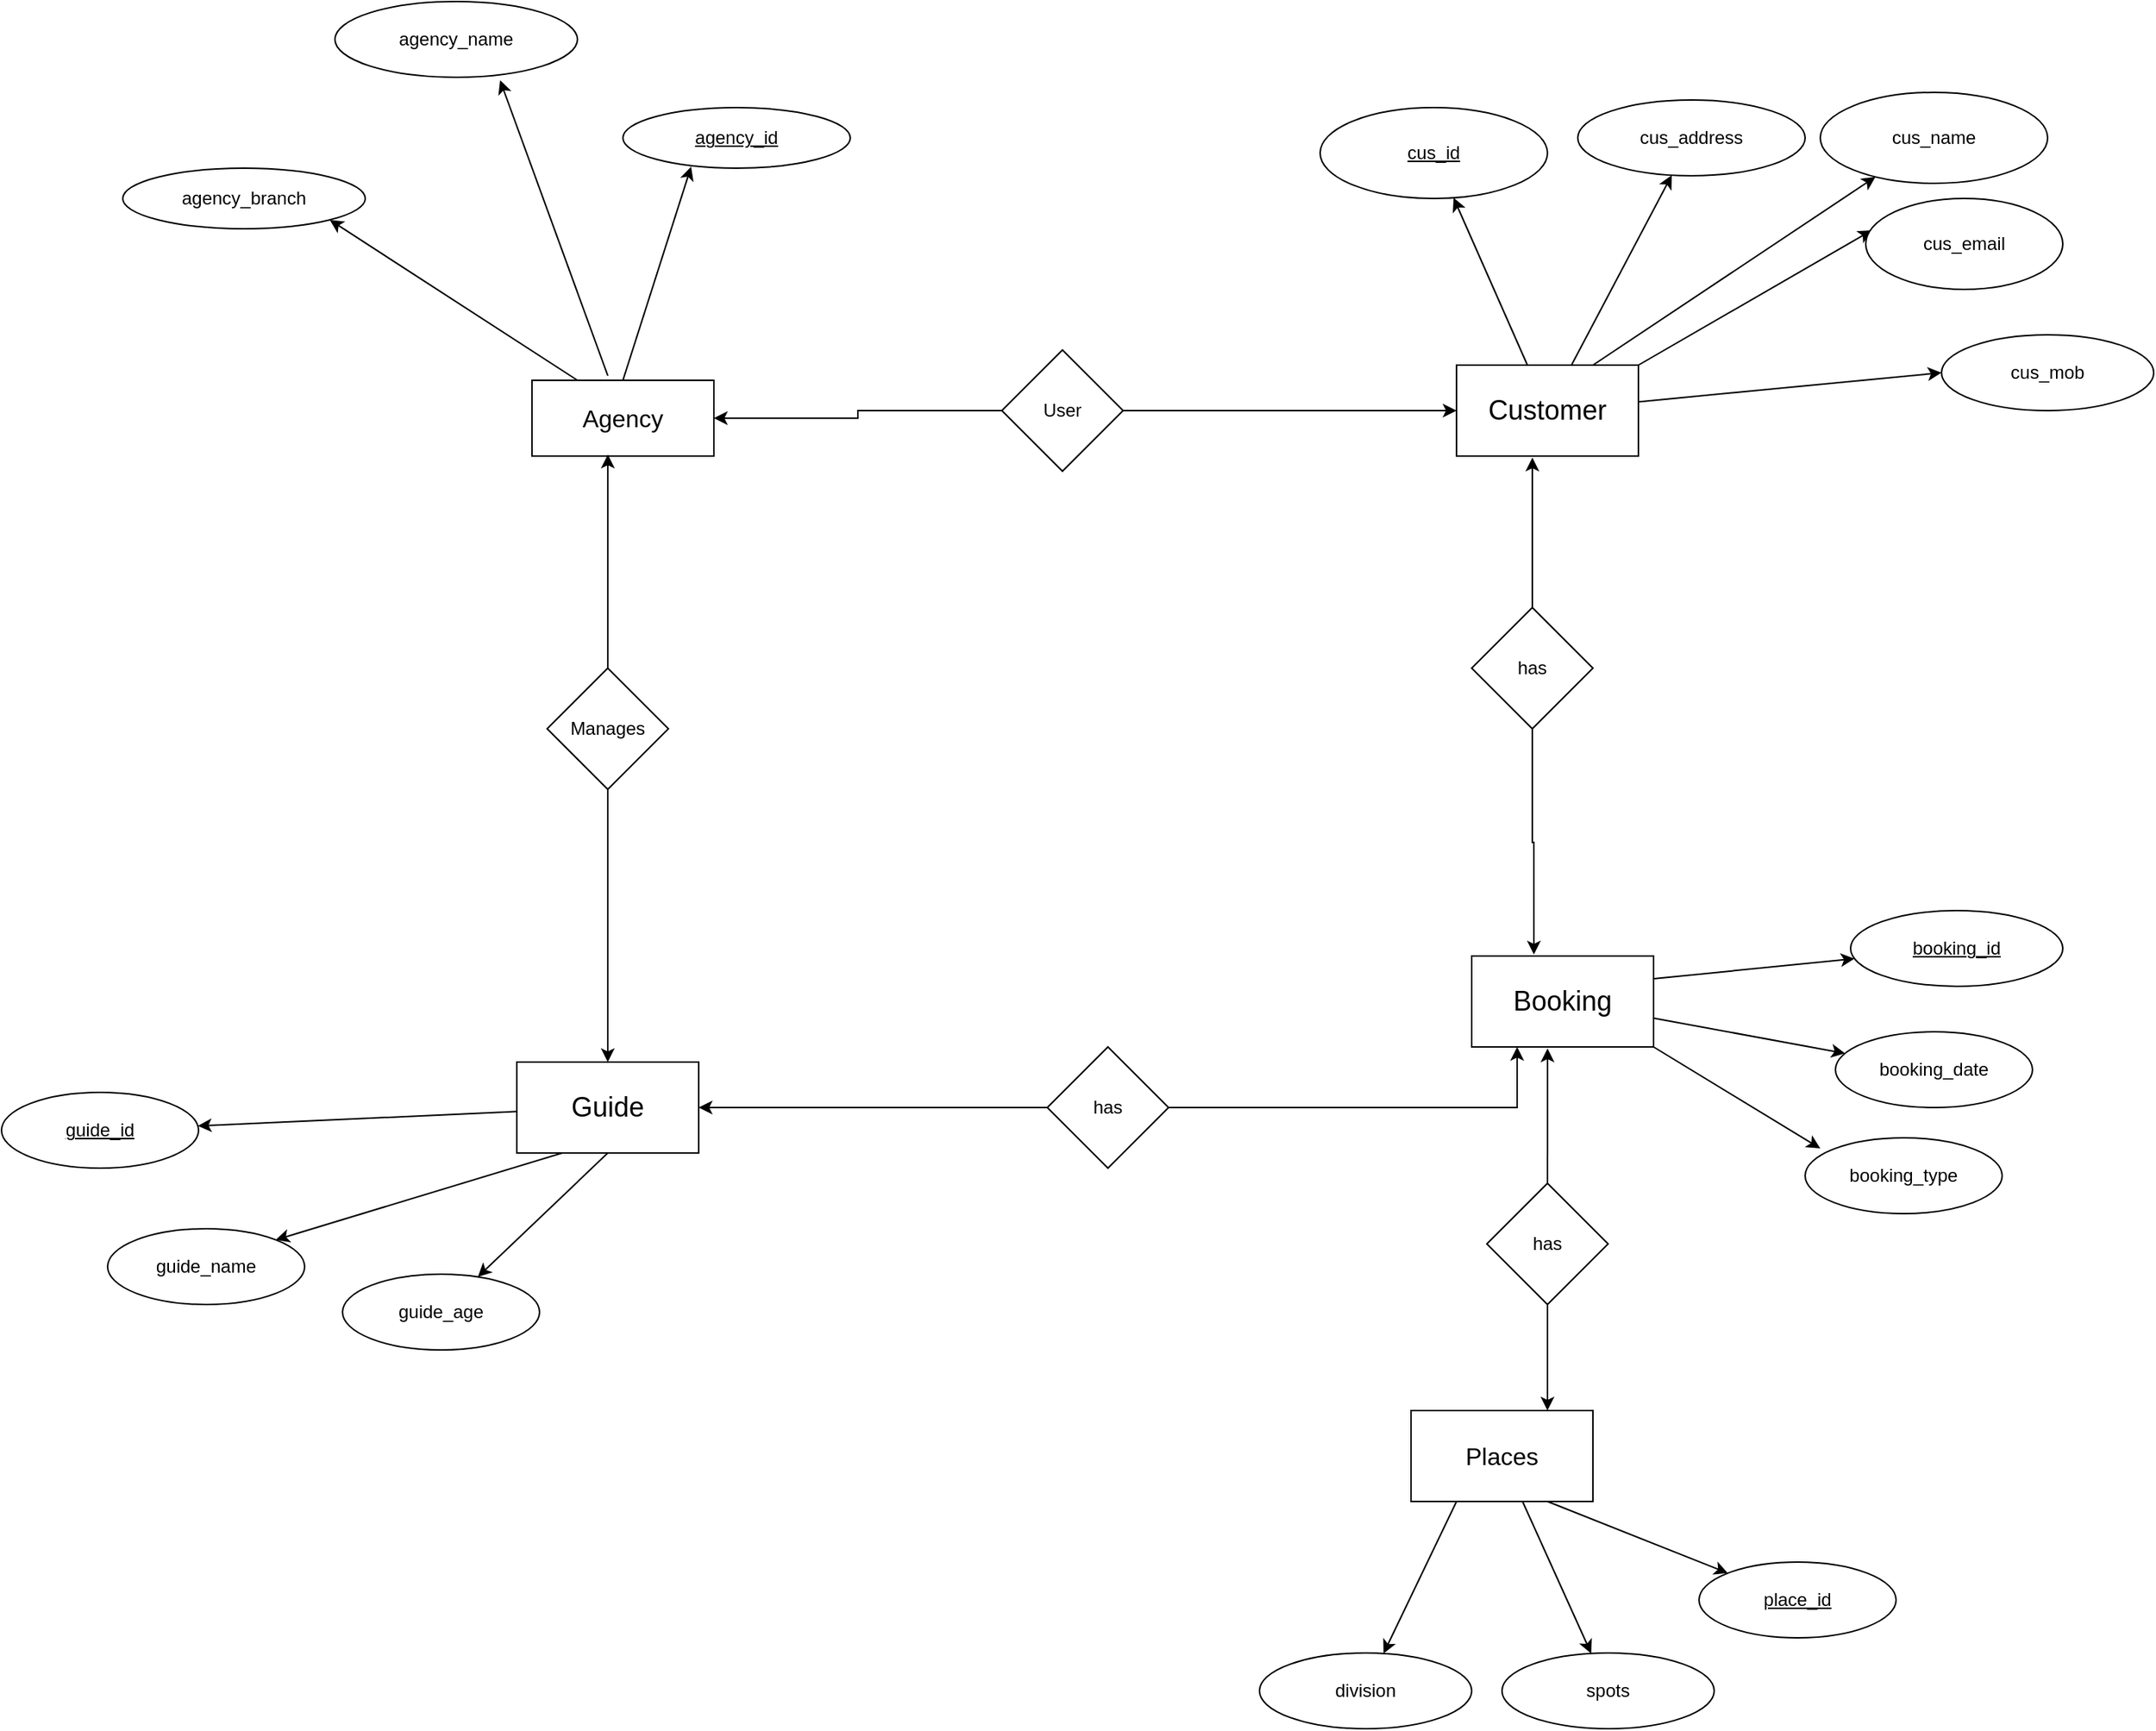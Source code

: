 <mxfile version="13.10.0" type="github"><diagram id="R2lEEEUBdFMjLlhIrx00" name="Page-1"><mxGraphModel dx="1718" dy="1478" grid="1" gridSize="10" guides="1" tooltips="1" connect="1" arrows="1" fold="1" page="1" pageScale="1" pageWidth="850" pageHeight="1100" math="0" shadow="0" extFonts="Permanent Marker^https://fonts.googleapis.com/css?family=Permanent+Marker"><root><mxCell id="0"/><mxCell id="1" parent="0"/><mxCell id="8FfpBqLW-Y-w7XGqkVkU-4" style="edgeStyle=none;rounded=0;orthogonalLoop=1;jettySize=auto;html=1;exitX=0.5;exitY=0;exitDx=0;exitDy=0;entryX=0.3;entryY=0.975;entryDx=0;entryDy=0;entryPerimeter=0;" edge="1" parent="1" source="8FfpBqLW-Y-w7XGqkVkU-1" target="8FfpBqLW-Y-w7XGqkVkU-2"><mxGeometry relative="1" as="geometry"/></mxCell><mxCell id="8FfpBqLW-Y-w7XGqkVkU-7" style="edgeStyle=none;rounded=0;orthogonalLoop=1;jettySize=auto;html=1;entryX=0.681;entryY=1.04;entryDx=0;entryDy=0;entryPerimeter=0;exitX=0.417;exitY=-0.06;exitDx=0;exitDy=0;exitPerimeter=0;" edge="1" parent="1" source="8FfpBqLW-Y-w7XGqkVkU-1" target="8FfpBqLW-Y-w7XGqkVkU-6"><mxGeometry relative="1" as="geometry"/></mxCell><mxCell id="8FfpBqLW-Y-w7XGqkVkU-8" style="edgeStyle=none;rounded=0;orthogonalLoop=1;jettySize=auto;html=1;exitX=0.25;exitY=0;exitDx=0;exitDy=0;entryX=1;entryY=1;entryDx=0;entryDy=0;" edge="1" parent="1" source="8FfpBqLW-Y-w7XGqkVkU-1" target="8FfpBqLW-Y-w7XGqkVkU-5"><mxGeometry relative="1" as="geometry"/></mxCell><mxCell id="8FfpBqLW-Y-w7XGqkVkU-1" value="&lt;div&gt;&lt;font size=&quot;3&quot;&gt;Agency&lt;/font&gt;&lt;/div&gt;" style="rounded=0;whiteSpace=wrap;html=1;" vertex="1" parent="1"><mxGeometry x="100" y="120" width="120" height="50" as="geometry"/></mxCell><mxCell id="8FfpBqLW-Y-w7XGqkVkU-2" value="&lt;u&gt;agency_id&lt;/u&gt;" style="ellipse;whiteSpace=wrap;html=1;" vertex="1" parent="1"><mxGeometry x="160" y="-60" width="150" height="40" as="geometry"/></mxCell><mxCell id="8FfpBqLW-Y-w7XGqkVkU-5" value="agency_branch" style="ellipse;whiteSpace=wrap;html=1;" vertex="1" parent="1"><mxGeometry x="-170" y="-20" width="160" height="40" as="geometry"/></mxCell><mxCell id="8FfpBqLW-Y-w7XGqkVkU-6" value="agency_name" style="ellipse;whiteSpace=wrap;html=1;" vertex="1" parent="1"><mxGeometry x="-30" y="-130" width="160" height="50" as="geometry"/></mxCell><mxCell id="8FfpBqLW-Y-w7XGqkVkU-17" style="edgeStyle=none;rounded=0;orthogonalLoop=1;jettySize=auto;html=1;" edge="1" parent="1" source="8FfpBqLW-Y-w7XGqkVkU-11" target="8FfpBqLW-Y-w7XGqkVkU-13"><mxGeometry relative="1" as="geometry"/></mxCell><mxCell id="8FfpBqLW-Y-w7XGqkVkU-18" style="edgeStyle=none;rounded=0;orthogonalLoop=1;jettySize=auto;html=1;" edge="1" parent="1" source="8FfpBqLW-Y-w7XGqkVkU-11" target="8FfpBqLW-Y-w7XGqkVkU-12"><mxGeometry relative="1" as="geometry"/></mxCell><mxCell id="8FfpBqLW-Y-w7XGqkVkU-19" style="edgeStyle=none;rounded=0;orthogonalLoop=1;jettySize=auto;html=1;exitX=0.75;exitY=0;exitDx=0;exitDy=0;" edge="1" parent="1" source="8FfpBqLW-Y-w7XGqkVkU-11" target="8FfpBqLW-Y-w7XGqkVkU-15"><mxGeometry relative="1" as="geometry"/></mxCell><mxCell id="8FfpBqLW-Y-w7XGqkVkU-20" style="edgeStyle=none;rounded=0;orthogonalLoop=1;jettySize=auto;html=1;exitX=1;exitY=0;exitDx=0;exitDy=0;" edge="1" parent="1" source="8FfpBqLW-Y-w7XGqkVkU-11"><mxGeometry relative="1" as="geometry"><mxPoint x="984" y="21" as="targetPoint"/></mxGeometry></mxCell><mxCell id="8FfpBqLW-Y-w7XGqkVkU-21" style="edgeStyle=none;rounded=0;orthogonalLoop=1;jettySize=auto;html=1;entryX=0;entryY=0.5;entryDx=0;entryDy=0;" edge="1" parent="1" source="8FfpBqLW-Y-w7XGqkVkU-11" target="8FfpBqLW-Y-w7XGqkVkU-16"><mxGeometry relative="1" as="geometry"/></mxCell><mxCell id="8FfpBqLW-Y-w7XGqkVkU-11" value="Customer" style="rounded=0;whiteSpace=wrap;html=1;fontSize=18;" vertex="1" parent="1"><mxGeometry x="710" y="110" width="120" height="60" as="geometry"/></mxCell><mxCell id="8FfpBqLW-Y-w7XGqkVkU-12" value="cus_address" style="ellipse;whiteSpace=wrap;html=1;" vertex="1" parent="1"><mxGeometry x="790" y="-65" width="150" height="50" as="geometry"/></mxCell><mxCell id="8FfpBqLW-Y-w7XGqkVkU-13" value="&lt;u&gt;cus_id&lt;/u&gt;" style="ellipse;whiteSpace=wrap;html=1;" vertex="1" parent="1"><mxGeometry x="620" y="-60" width="150" height="60" as="geometry"/></mxCell><mxCell id="8FfpBqLW-Y-w7XGqkVkU-14" value="cus_email" style="ellipse;whiteSpace=wrap;html=1;" vertex="1" parent="1"><mxGeometry x="980" width="130" height="60" as="geometry"/></mxCell><mxCell id="8FfpBqLW-Y-w7XGqkVkU-15" value="cus_name" style="ellipse;whiteSpace=wrap;html=1;" vertex="1" parent="1"><mxGeometry x="950" y="-70" width="150" height="60" as="geometry"/></mxCell><mxCell id="8FfpBqLW-Y-w7XGqkVkU-16" value="cus_mob" style="ellipse;whiteSpace=wrap;html=1;" vertex="1" parent="1"><mxGeometry x="1030" y="90" width="140" height="50" as="geometry"/></mxCell><mxCell id="8FfpBqLW-Y-w7XGqkVkU-26" style="edgeStyle=none;rounded=0;orthogonalLoop=1;jettySize=auto;html=1;" edge="1" parent="1" source="8FfpBqLW-Y-w7XGqkVkU-22" target="8FfpBqLW-Y-w7XGqkVkU-23"><mxGeometry relative="1" as="geometry"/></mxCell><mxCell id="8FfpBqLW-Y-w7XGqkVkU-28" style="edgeStyle=none;rounded=0;orthogonalLoop=1;jettySize=auto;html=1;exitX=0.5;exitY=1;exitDx=0;exitDy=0;" edge="1" parent="1" source="8FfpBqLW-Y-w7XGqkVkU-22" target="8FfpBqLW-Y-w7XGqkVkU-25"><mxGeometry relative="1" as="geometry"/></mxCell><mxCell id="8FfpBqLW-Y-w7XGqkVkU-29" style="edgeStyle=none;rounded=0;orthogonalLoop=1;jettySize=auto;html=1;exitX=0.25;exitY=1;exitDx=0;exitDy=0;entryX=1;entryY=0;entryDx=0;entryDy=0;" edge="1" parent="1" source="8FfpBqLW-Y-w7XGqkVkU-22" target="8FfpBqLW-Y-w7XGqkVkU-24"><mxGeometry relative="1" as="geometry"/></mxCell><mxCell id="8FfpBqLW-Y-w7XGqkVkU-22" value="Guide" style="rounded=0;whiteSpace=wrap;html=1;fontSize=18;" vertex="1" parent="1"><mxGeometry x="90" y="570" width="120" height="60" as="geometry"/></mxCell><mxCell id="8FfpBqLW-Y-w7XGqkVkU-23" value="&lt;u&gt;guide_id&lt;/u&gt;" style="ellipse;whiteSpace=wrap;html=1;" vertex="1" parent="1"><mxGeometry x="-250" y="590" width="130" height="50" as="geometry"/></mxCell><mxCell id="8FfpBqLW-Y-w7XGqkVkU-24" value="guide_name" style="ellipse;whiteSpace=wrap;html=1;" vertex="1" parent="1"><mxGeometry x="-180" y="680" width="130" height="50" as="geometry"/></mxCell><mxCell id="8FfpBqLW-Y-w7XGqkVkU-25" value="guide_age" style="ellipse;whiteSpace=wrap;html=1;" vertex="1" parent="1"><mxGeometry x="-25" y="710" width="130" height="50" as="geometry"/></mxCell><mxCell id="8FfpBqLW-Y-w7XGqkVkU-35" style="edgeStyle=none;rounded=0;orthogonalLoop=1;jettySize=auto;html=1;" edge="1" parent="1" source="8FfpBqLW-Y-w7XGqkVkU-31" target="8FfpBqLW-Y-w7XGqkVkU-33"><mxGeometry relative="1" as="geometry"/></mxCell><mxCell id="8FfpBqLW-Y-w7XGqkVkU-36" style="edgeStyle=none;rounded=0;orthogonalLoop=1;jettySize=auto;html=1;exitX=1;exitY=0.25;exitDx=0;exitDy=0;" edge="1" parent="1" source="8FfpBqLW-Y-w7XGqkVkU-31" target="8FfpBqLW-Y-w7XGqkVkU-32"><mxGeometry relative="1" as="geometry"/></mxCell><mxCell id="8FfpBqLW-Y-w7XGqkVkU-37" style="edgeStyle=none;rounded=0;orthogonalLoop=1;jettySize=auto;html=1;exitX=1;exitY=1;exitDx=0;exitDy=0;entryX=0.077;entryY=0.14;entryDx=0;entryDy=0;entryPerimeter=0;" edge="1" parent="1" source="8FfpBqLW-Y-w7XGqkVkU-31" target="8FfpBqLW-Y-w7XGqkVkU-34"><mxGeometry relative="1" as="geometry"/></mxCell><mxCell id="8FfpBqLW-Y-w7XGqkVkU-31" value="Booking" style="rounded=0;whiteSpace=wrap;html=1;fontSize=18;" vertex="1" parent="1"><mxGeometry x="720" y="500" width="120" height="60" as="geometry"/></mxCell><mxCell id="8FfpBqLW-Y-w7XGqkVkU-32" value="&lt;u&gt;booking_id&lt;/u&gt;" style="ellipse;whiteSpace=wrap;html=1;" vertex="1" parent="1"><mxGeometry x="970" y="470" width="140" height="50" as="geometry"/></mxCell><mxCell id="8FfpBqLW-Y-w7XGqkVkU-33" value="booking_date" style="ellipse;whiteSpace=wrap;html=1;" vertex="1" parent="1"><mxGeometry x="960" y="550" width="130" height="50" as="geometry"/></mxCell><mxCell id="8FfpBqLW-Y-w7XGqkVkU-34" value="booking_type" style="ellipse;whiteSpace=wrap;html=1;" vertex="1" parent="1"><mxGeometry x="940" y="620" width="130" height="50" as="geometry"/></mxCell><mxCell id="8FfpBqLW-Y-w7XGqkVkU-42" style="edgeStyle=none;rounded=0;orthogonalLoop=1;jettySize=auto;html=1;exitX=0.75;exitY=1;exitDx=0;exitDy=0;entryX=0;entryY=0;entryDx=0;entryDy=0;" edge="1" parent="1" source="8FfpBqLW-Y-w7XGqkVkU-38" target="8FfpBqLW-Y-w7XGqkVkU-39"><mxGeometry relative="1" as="geometry"/></mxCell><mxCell id="8FfpBqLW-Y-w7XGqkVkU-43" style="edgeStyle=none;rounded=0;orthogonalLoop=1;jettySize=auto;html=1;" edge="1" parent="1" source="8FfpBqLW-Y-w7XGqkVkU-38" target="8FfpBqLW-Y-w7XGqkVkU-40"><mxGeometry relative="1" as="geometry"/></mxCell><mxCell id="8FfpBqLW-Y-w7XGqkVkU-44" style="edgeStyle=none;rounded=0;orthogonalLoop=1;jettySize=auto;html=1;exitX=0.25;exitY=1;exitDx=0;exitDy=0;" edge="1" parent="1" source="8FfpBqLW-Y-w7XGqkVkU-38" target="8FfpBqLW-Y-w7XGqkVkU-41"><mxGeometry relative="1" as="geometry"/></mxCell><mxCell id="8FfpBqLW-Y-w7XGqkVkU-38" value="&lt;font size=&quot;3&quot;&gt;Places&lt;/font&gt;" style="rounded=0;whiteSpace=wrap;html=1;" vertex="1" parent="1"><mxGeometry x="680" y="800" width="120" height="60" as="geometry"/></mxCell><mxCell id="8FfpBqLW-Y-w7XGqkVkU-39" value="&lt;u&gt;place_id&lt;/u&gt;" style="ellipse;whiteSpace=wrap;html=1;" vertex="1" parent="1"><mxGeometry x="870" y="900" width="130" height="50" as="geometry"/></mxCell><mxCell id="8FfpBqLW-Y-w7XGqkVkU-40" value="spots" style="ellipse;whiteSpace=wrap;html=1;" vertex="1" parent="1"><mxGeometry x="740" y="960" width="140" height="50" as="geometry"/></mxCell><mxCell id="8FfpBqLW-Y-w7XGqkVkU-41" value="division" style="ellipse;whiteSpace=wrap;html=1;" vertex="1" parent="1"><mxGeometry x="580" y="960" width="140" height="50" as="geometry"/></mxCell><mxCell id="8FfpBqLW-Y-w7XGqkVkU-48" style="edgeStyle=none;rounded=0;orthogonalLoop=1;jettySize=auto;html=1;entryX=0.417;entryY=1.017;entryDx=0;entryDy=0;entryPerimeter=0;" edge="1" parent="1" source="8FfpBqLW-Y-w7XGqkVkU-47" target="8FfpBqLW-Y-w7XGqkVkU-31"><mxGeometry relative="1" as="geometry"/></mxCell><mxCell id="8FfpBqLW-Y-w7XGqkVkU-49" style="edgeStyle=none;rounded=0;orthogonalLoop=1;jettySize=auto;html=1;exitX=0.5;exitY=1;exitDx=0;exitDy=0;entryX=0.75;entryY=0;entryDx=0;entryDy=0;" edge="1" parent="1" source="8FfpBqLW-Y-w7XGqkVkU-47" target="8FfpBqLW-Y-w7XGqkVkU-38"><mxGeometry relative="1" as="geometry"/></mxCell><mxCell id="8FfpBqLW-Y-w7XGqkVkU-47" value="has" style="rhombus;whiteSpace=wrap;html=1;" vertex="1" parent="1"><mxGeometry x="730" y="650" width="80" height="80" as="geometry"/></mxCell><mxCell id="8FfpBqLW-Y-w7XGqkVkU-53" style="edgeStyle=none;rounded=0;orthogonalLoop=1;jettySize=auto;html=1;entryX=1;entryY=0.5;entryDx=0;entryDy=0;" edge="1" parent="1" source="8FfpBqLW-Y-w7XGqkVkU-50" target="8FfpBqLW-Y-w7XGqkVkU-22"><mxGeometry relative="1" as="geometry"/></mxCell><mxCell id="8FfpBqLW-Y-w7XGqkVkU-54" style="edgeStyle=orthogonalEdgeStyle;rounded=0;orthogonalLoop=1;jettySize=auto;html=1;entryX=0.25;entryY=1;entryDx=0;entryDy=0;" edge="1" parent="1" source="8FfpBqLW-Y-w7XGqkVkU-50" target="8FfpBqLW-Y-w7XGqkVkU-31"><mxGeometry relative="1" as="geometry"/></mxCell><mxCell id="8FfpBqLW-Y-w7XGqkVkU-50" value="has" style="rhombus;whiteSpace=wrap;html=1;" vertex="1" parent="1"><mxGeometry x="440" y="560" width="80" height="80" as="geometry"/></mxCell><mxCell id="8FfpBqLW-Y-w7XGqkVkU-56" style="edgeStyle=orthogonalEdgeStyle;rounded=0;orthogonalLoop=1;jettySize=auto;html=1;entryX=0.417;entryY=0.98;entryDx=0;entryDy=0;entryPerimeter=0;" edge="1" parent="1" source="8FfpBqLW-Y-w7XGqkVkU-55" target="8FfpBqLW-Y-w7XGqkVkU-1"><mxGeometry relative="1" as="geometry"/></mxCell><mxCell id="8FfpBqLW-Y-w7XGqkVkU-57" style="edgeStyle=orthogonalEdgeStyle;rounded=0;orthogonalLoop=1;jettySize=auto;html=1;entryX=0.5;entryY=0;entryDx=0;entryDy=0;" edge="1" parent="1" source="8FfpBqLW-Y-w7XGqkVkU-55" target="8FfpBqLW-Y-w7XGqkVkU-22"><mxGeometry relative="1" as="geometry"/></mxCell><mxCell id="8FfpBqLW-Y-w7XGqkVkU-55" value="Manages" style="rhombus;whiteSpace=wrap;html=1;" vertex="1" parent="1"><mxGeometry x="110" y="310" width="80" height="80" as="geometry"/></mxCell><mxCell id="8FfpBqLW-Y-w7XGqkVkU-60" style="edgeStyle=orthogonalEdgeStyle;rounded=0;orthogonalLoop=1;jettySize=auto;html=1;entryX=0.417;entryY=1.017;entryDx=0;entryDy=0;entryPerimeter=0;" edge="1" parent="1" source="8FfpBqLW-Y-w7XGqkVkU-58" target="8FfpBqLW-Y-w7XGqkVkU-11"><mxGeometry relative="1" as="geometry"/></mxCell><mxCell id="8FfpBqLW-Y-w7XGqkVkU-62" style="edgeStyle=orthogonalEdgeStyle;rounded=0;orthogonalLoop=1;jettySize=auto;html=1;entryX=0.342;entryY=-0.017;entryDx=0;entryDy=0;entryPerimeter=0;" edge="1" parent="1" source="8FfpBqLW-Y-w7XGqkVkU-58" target="8FfpBqLW-Y-w7XGqkVkU-31"><mxGeometry relative="1" as="geometry"/></mxCell><mxCell id="8FfpBqLW-Y-w7XGqkVkU-58" value="has" style="rhombus;whiteSpace=wrap;html=1;" vertex="1" parent="1"><mxGeometry x="720" y="270" width="80" height="80" as="geometry"/></mxCell><mxCell id="8FfpBqLW-Y-w7XGqkVkU-64" style="edgeStyle=orthogonalEdgeStyle;rounded=0;orthogonalLoop=1;jettySize=auto;html=1;" edge="1" parent="1" source="8FfpBqLW-Y-w7XGqkVkU-63"><mxGeometry relative="1" as="geometry"><mxPoint x="710" y="140" as="targetPoint"/></mxGeometry></mxCell><mxCell id="8FfpBqLW-Y-w7XGqkVkU-66" style="edgeStyle=orthogonalEdgeStyle;rounded=0;orthogonalLoop=1;jettySize=auto;html=1;entryX=1;entryY=0.5;entryDx=0;entryDy=0;" edge="1" parent="1" source="8FfpBqLW-Y-w7XGqkVkU-63" target="8FfpBqLW-Y-w7XGqkVkU-1"><mxGeometry relative="1" as="geometry"/></mxCell><mxCell id="8FfpBqLW-Y-w7XGqkVkU-63" value="User" style="rhombus;whiteSpace=wrap;html=1;" vertex="1" parent="1"><mxGeometry x="410" y="100" width="80" height="80" as="geometry"/></mxCell></root></mxGraphModel></diagram></mxfile>